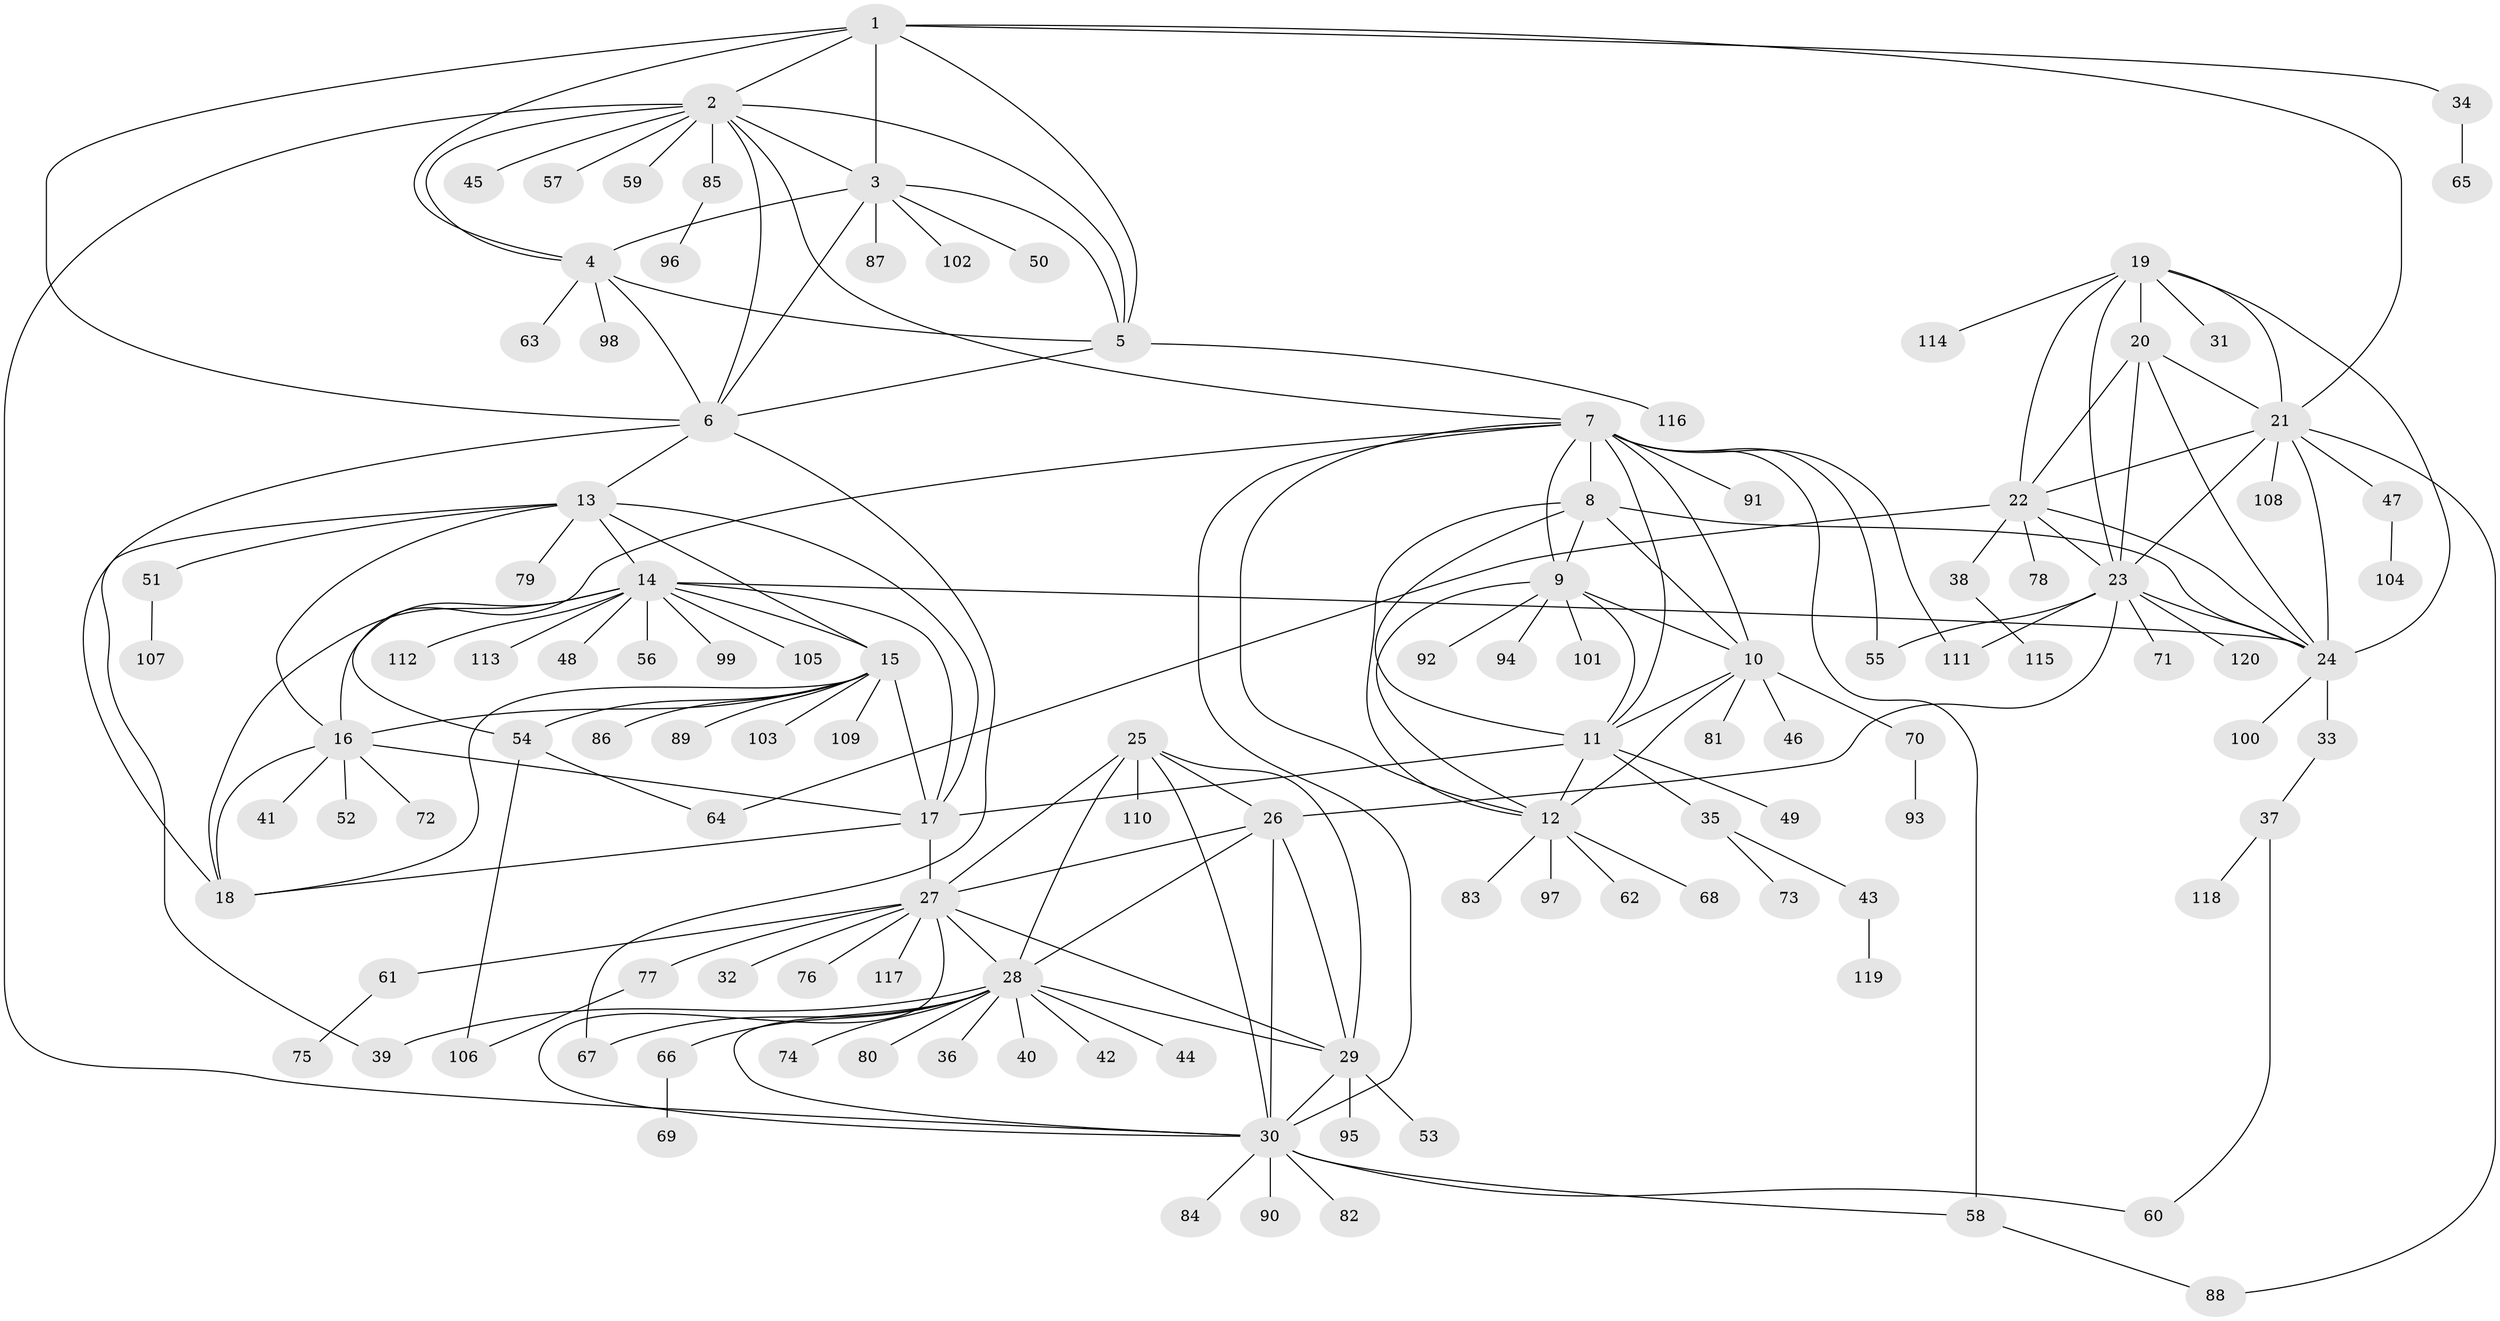 // Generated by graph-tools (version 1.1) at 2025/50/03/09/25 03:50:31]
// undirected, 120 vertices, 185 edges
graph export_dot {
graph [start="1"]
  node [color=gray90,style=filled];
  1;
  2;
  3;
  4;
  5;
  6;
  7;
  8;
  9;
  10;
  11;
  12;
  13;
  14;
  15;
  16;
  17;
  18;
  19;
  20;
  21;
  22;
  23;
  24;
  25;
  26;
  27;
  28;
  29;
  30;
  31;
  32;
  33;
  34;
  35;
  36;
  37;
  38;
  39;
  40;
  41;
  42;
  43;
  44;
  45;
  46;
  47;
  48;
  49;
  50;
  51;
  52;
  53;
  54;
  55;
  56;
  57;
  58;
  59;
  60;
  61;
  62;
  63;
  64;
  65;
  66;
  67;
  68;
  69;
  70;
  71;
  72;
  73;
  74;
  75;
  76;
  77;
  78;
  79;
  80;
  81;
  82;
  83;
  84;
  85;
  86;
  87;
  88;
  89;
  90;
  91;
  92;
  93;
  94;
  95;
  96;
  97;
  98;
  99;
  100;
  101;
  102;
  103;
  104;
  105;
  106;
  107;
  108;
  109;
  110;
  111;
  112;
  113;
  114;
  115;
  116;
  117;
  118;
  119;
  120;
  1 -- 2;
  1 -- 3;
  1 -- 4;
  1 -- 5;
  1 -- 6;
  1 -- 21;
  1 -- 34;
  2 -- 3;
  2 -- 4;
  2 -- 5;
  2 -- 6;
  2 -- 7;
  2 -- 30;
  2 -- 45;
  2 -- 57;
  2 -- 59;
  2 -- 85;
  3 -- 4;
  3 -- 5;
  3 -- 6;
  3 -- 50;
  3 -- 87;
  3 -- 102;
  4 -- 5;
  4 -- 6;
  4 -- 63;
  4 -- 98;
  5 -- 6;
  5 -- 116;
  6 -- 13;
  6 -- 39;
  6 -- 67;
  7 -- 8;
  7 -- 9;
  7 -- 10;
  7 -- 11;
  7 -- 12;
  7 -- 30;
  7 -- 54;
  7 -- 55;
  7 -- 58;
  7 -- 91;
  7 -- 111;
  8 -- 9;
  8 -- 10;
  8 -- 11;
  8 -- 12;
  8 -- 24;
  9 -- 10;
  9 -- 11;
  9 -- 12;
  9 -- 92;
  9 -- 94;
  9 -- 101;
  10 -- 11;
  10 -- 12;
  10 -- 46;
  10 -- 70;
  10 -- 81;
  11 -- 12;
  11 -- 17;
  11 -- 35;
  11 -- 49;
  12 -- 62;
  12 -- 68;
  12 -- 83;
  12 -- 97;
  13 -- 14;
  13 -- 15;
  13 -- 16;
  13 -- 17;
  13 -- 18;
  13 -- 51;
  13 -- 79;
  14 -- 15;
  14 -- 16;
  14 -- 17;
  14 -- 18;
  14 -- 24;
  14 -- 48;
  14 -- 56;
  14 -- 99;
  14 -- 105;
  14 -- 112;
  14 -- 113;
  15 -- 16;
  15 -- 17;
  15 -- 18;
  15 -- 54;
  15 -- 86;
  15 -- 89;
  15 -- 103;
  15 -- 109;
  16 -- 17;
  16 -- 18;
  16 -- 41;
  16 -- 52;
  16 -- 72;
  17 -- 18;
  17 -- 27;
  19 -- 20;
  19 -- 21;
  19 -- 22;
  19 -- 23;
  19 -- 24;
  19 -- 31;
  19 -- 114;
  20 -- 21;
  20 -- 22;
  20 -- 23;
  20 -- 24;
  21 -- 22;
  21 -- 23;
  21 -- 24;
  21 -- 47;
  21 -- 88;
  21 -- 108;
  22 -- 23;
  22 -- 24;
  22 -- 38;
  22 -- 64;
  22 -- 78;
  23 -- 24;
  23 -- 26;
  23 -- 55;
  23 -- 71;
  23 -- 111;
  23 -- 120;
  24 -- 33;
  24 -- 100;
  25 -- 26;
  25 -- 27;
  25 -- 28;
  25 -- 29;
  25 -- 30;
  25 -- 110;
  26 -- 27;
  26 -- 28;
  26 -- 29;
  26 -- 30;
  27 -- 28;
  27 -- 29;
  27 -- 30;
  27 -- 32;
  27 -- 61;
  27 -- 76;
  27 -- 77;
  27 -- 117;
  28 -- 29;
  28 -- 30;
  28 -- 36;
  28 -- 39;
  28 -- 40;
  28 -- 42;
  28 -- 44;
  28 -- 66;
  28 -- 67;
  28 -- 74;
  28 -- 80;
  29 -- 30;
  29 -- 53;
  29 -- 95;
  30 -- 58;
  30 -- 60;
  30 -- 82;
  30 -- 84;
  30 -- 90;
  33 -- 37;
  34 -- 65;
  35 -- 43;
  35 -- 73;
  37 -- 60;
  37 -- 118;
  38 -- 115;
  43 -- 119;
  47 -- 104;
  51 -- 107;
  54 -- 64;
  54 -- 106;
  58 -- 88;
  61 -- 75;
  66 -- 69;
  70 -- 93;
  77 -- 106;
  85 -- 96;
}
